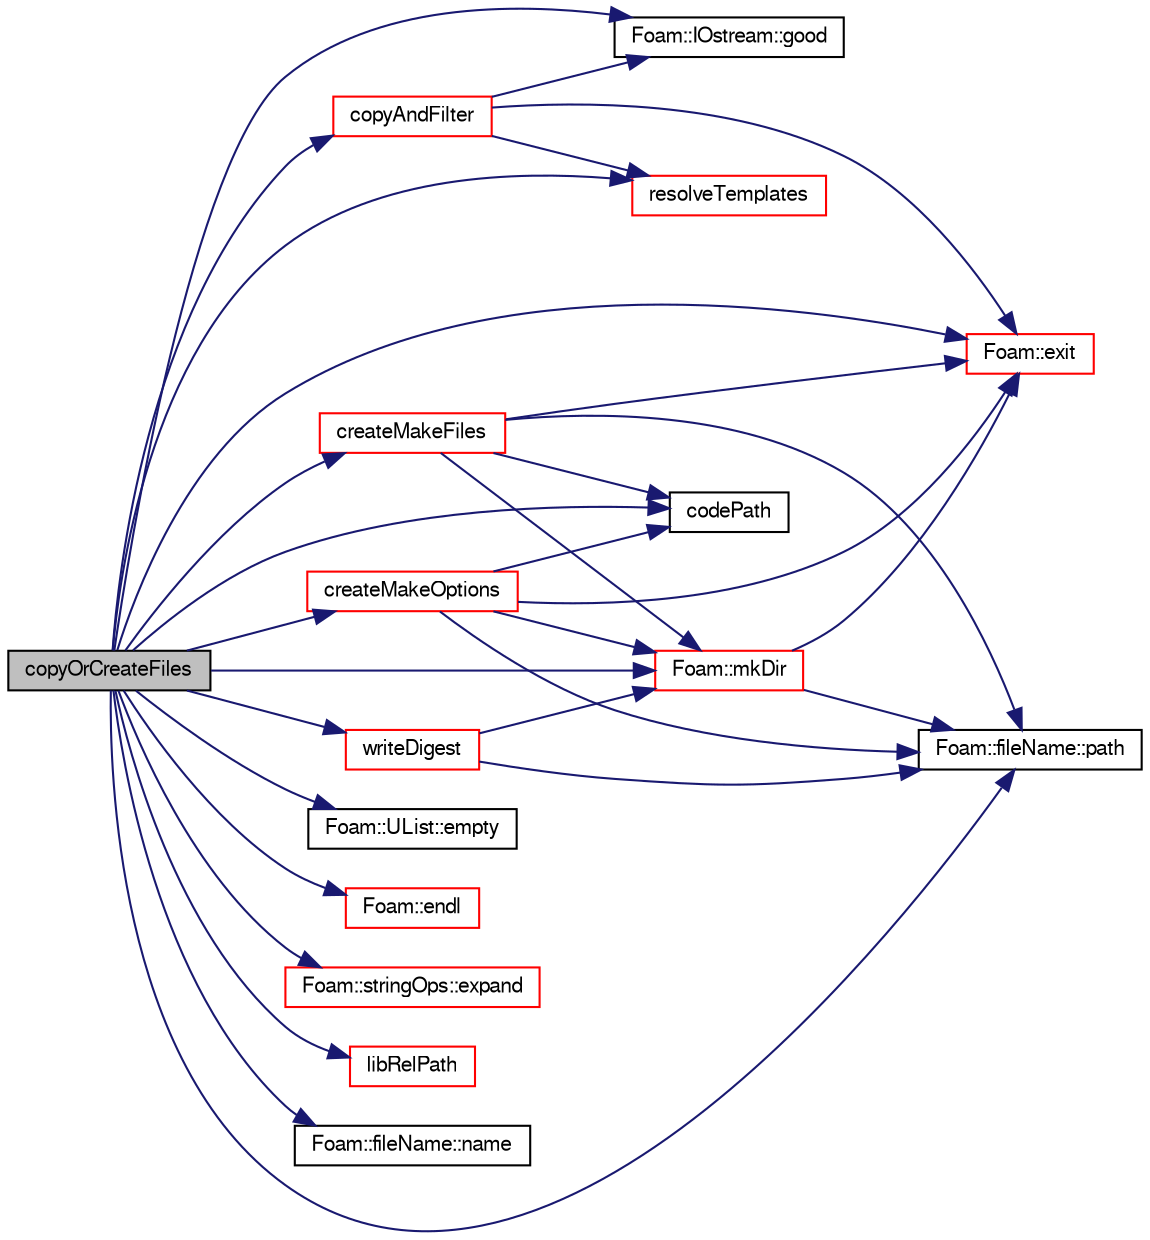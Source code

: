 digraph "copyOrCreateFiles"
{
  bgcolor="transparent";
  edge [fontname="FreeSans",fontsize="10",labelfontname="FreeSans",labelfontsize="10"];
  node [fontname="FreeSans",fontsize="10",shape=record];
  rankdir="LR";
  Node841 [label="copyOrCreateFiles",height=0.2,width=0.4,color="black", fillcolor="grey75", style="filled", fontcolor="black"];
  Node841 -> Node842 [color="midnightblue",fontsize="10",style="solid",fontname="FreeSans"];
  Node842 [label="codePath",height=0.2,width=0.4,color="black",URL="$a26070.html#a246e9a4efc46c8100706f723dc815f89",tooltip="Path for specified code name. "];
  Node841 -> Node843 [color="midnightblue",fontsize="10",style="solid",fontname="FreeSans"];
  Node843 [label="copyAndFilter",height=0.2,width=0.4,color="red",URL="$a26070.html#a1c5c6c6385cd29521ecf0305e3db8448",tooltip="Copy lines while expanding variables. "];
  Node843 -> Node844 [color="midnightblue",fontsize="10",style="solid",fontname="FreeSans"];
  Node844 [label="Foam::exit",height=0.2,width=0.4,color="red",URL="$a21124.html#a06ca7250d8e89caf05243ec094843642"];
  Node843 -> Node873 [color="midnightblue",fontsize="10",style="solid",fontname="FreeSans"];
  Node873 [label="Foam::IOstream::good",height=0.2,width=0.4,color="black",URL="$a26226.html#abdcc7f96f487faadc7769afcf58fe992",tooltip="Return true if next operation might succeed. "];
  Node843 -> Node898 [color="midnightblue",fontsize="10",style="solid",fontname="FreeSans"];
  Node898 [label="resolveTemplates",height=0.2,width=0.4,color="red",URL="$a26070.html#a7056029919f25a2d23e9913df26223d9",tooltip="Resolve code-templates via the codeTemplateEnvName. "];
  Node841 -> Node923 [color="midnightblue",fontsize="10",style="solid",fontname="FreeSans"];
  Node923 [label="createMakeFiles",height=0.2,width=0.4,color="red",URL="$a26070.html#aabd9acd8da8ed9336a3b1b18ec26c618",tooltip="Copy/create Make/files prior to compilation. "];
  Node923 -> Node842 [color="midnightblue",fontsize="10",style="solid",fontname="FreeSans"];
  Node923 -> Node844 [color="midnightblue",fontsize="10",style="solid",fontname="FreeSans"];
  Node923 -> Node924 [color="midnightblue",fontsize="10",style="solid",fontname="FreeSans"];
  Node924 [label="Foam::mkDir",height=0.2,width=0.4,color="red",URL="$a21124.html#a2ae410f2311adf94d66451b7423fdf4e",tooltip="Make a directory and return an error if it could not be created. "];
  Node924 -> Node844 [color="midnightblue",fontsize="10",style="solid",fontname="FreeSans"];
  Node924 -> Node925 [color="midnightblue",fontsize="10",style="solid",fontname="FreeSans"];
  Node925 [label="Foam::fileName::path",height=0.2,width=0.4,color="black",URL="$a28234.html#abe7b9078c8e7356c6131b70a8f729372",tooltip="Return directory path name (part before last /) "];
  Node923 -> Node925 [color="midnightblue",fontsize="10",style="solid",fontname="FreeSans"];
  Node841 -> Node928 [color="midnightblue",fontsize="10",style="solid",fontname="FreeSans"];
  Node928 [label="createMakeOptions",height=0.2,width=0.4,color="red",URL="$a26070.html#ae08bbb58bb7231e905cb6f2b8cab7946",tooltip="Copy/create Make/options prior to compilation. "];
  Node928 -> Node842 [color="midnightblue",fontsize="10",style="solid",fontname="FreeSans"];
  Node928 -> Node844 [color="midnightblue",fontsize="10",style="solid",fontname="FreeSans"];
  Node928 -> Node924 [color="midnightblue",fontsize="10",style="solid",fontname="FreeSans"];
  Node928 -> Node925 [color="midnightblue",fontsize="10",style="solid",fontname="FreeSans"];
  Node841 -> Node903 [color="midnightblue",fontsize="10",style="solid",fontname="FreeSans"];
  Node903 [label="Foam::UList::empty",height=0.2,width=0.4,color="black",URL="$a25698.html#a644718bb2fb240de962dc3c9a1fdf0dc",tooltip="Return true if the UList is empty (ie, size() is zero). "];
  Node841 -> Node849 [color="midnightblue",fontsize="10",style="solid",fontname="FreeSans"];
  Node849 [label="Foam::endl",height=0.2,width=0.4,color="red",URL="$a21124.html#a2db8fe02a0d3909e9351bb4275b23ce4",tooltip="Add newline and flush stream. "];
  Node841 -> Node844 [color="midnightblue",fontsize="10",style="solid",fontname="FreeSans"];
  Node841 -> Node896 [color="midnightblue",fontsize="10",style="solid",fontname="FreeSans"];
  Node896 [label="Foam::stringOps::expand",height=0.2,width=0.4,color="red",URL="$a21166.html#ad71b2438d1f3e1e22ecf86c379cb6c29",tooltip="Expand occurences of variables according to the mapping. "];
  Node841 -> Node873 [color="midnightblue",fontsize="10",style="solid",fontname="FreeSans"];
  Node841 -> Node929 [color="midnightblue",fontsize="10",style="solid",fontname="FreeSans"];
  Node929 [label="libRelPath",height=0.2,width=0.4,color="red",URL="$a26070.html#a6bbcd3039d7a02c8e8d300d884a69774",tooltip="Library path for specified code name relative to $FOAM_CASE. "];
  Node841 -> Node924 [color="midnightblue",fontsize="10",style="solid",fontname="FreeSans"];
  Node841 -> Node931 [color="midnightblue",fontsize="10",style="solid",fontname="FreeSans"];
  Node931 [label="Foam::fileName::name",height=0.2,width=0.4,color="black",URL="$a28234.html#a433b30fb3a93b9b4d07204699a319ca5",tooltip="Return file name (part beyond last /) "];
  Node841 -> Node925 [color="midnightblue",fontsize="10",style="solid",fontname="FreeSans"];
  Node841 -> Node898 [color="midnightblue",fontsize="10",style="solid",fontname="FreeSans"];
  Node841 -> Node932 [color="midnightblue",fontsize="10",style="solid",fontname="FreeSans"];
  Node932 [label="writeDigest",height=0.2,width=0.4,color="red",URL="$a26070.html#ab628f8171d7bdd58a9c7524e172d245a",tooltip="Write digest to Make/SHA1Digest. "];
  Node932 -> Node924 [color="midnightblue",fontsize="10",style="solid",fontname="FreeSans"];
  Node932 -> Node925 [color="midnightblue",fontsize="10",style="solid",fontname="FreeSans"];
}
